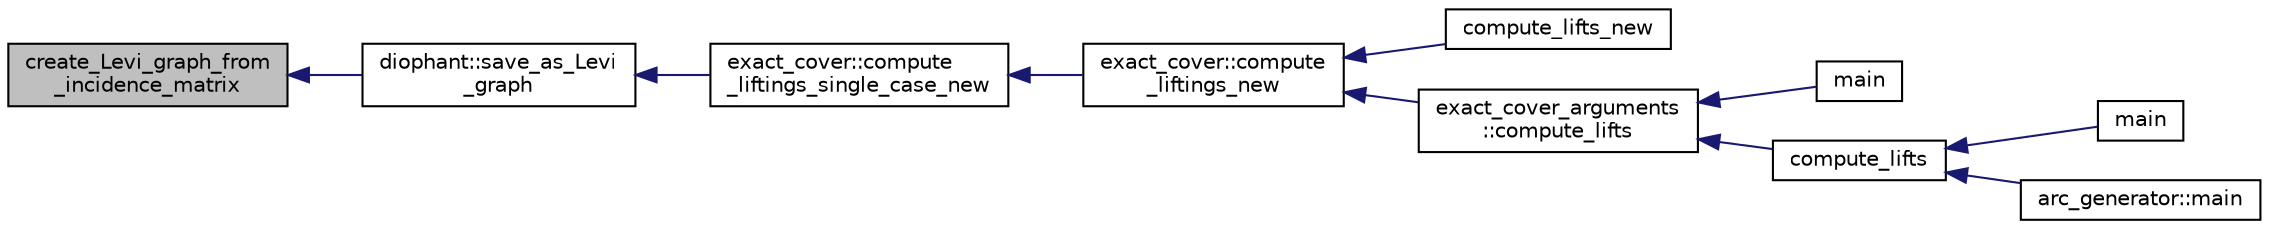 digraph "create_Levi_graph_from_incidence_matrix"
{
  edge [fontname="Helvetica",fontsize="10",labelfontname="Helvetica",labelfontsize="10"];
  node [fontname="Helvetica",fontsize="10",shape=record];
  rankdir="LR";
  Node33 [label="create_Levi_graph_from\l_incidence_matrix",height=0.2,width=0.4,color="black", fillcolor="grey75", style="filled", fontcolor="black"];
  Node33 -> Node34 [dir="back",color="midnightblue",fontsize="10",style="solid",fontname="Helvetica"];
  Node34 [label="diophant::save_as_Levi\l_graph",height=0.2,width=0.4,color="black", fillcolor="white", style="filled",URL="$d7/d9c/classdiophant.html#ae4eb639f6ce4451428a473c5e2be429d"];
  Node34 -> Node35 [dir="back",color="midnightblue",fontsize="10",style="solid",fontname="Helvetica"];
  Node35 [label="exact_cover::compute\l_liftings_single_case_new",height=0.2,width=0.4,color="black", fillcolor="white", style="filled",URL="$df/d94/classexact__cover.html#ab111dd375f84d6f60ec7edeb2b18523e"];
  Node35 -> Node36 [dir="back",color="midnightblue",fontsize="10",style="solid",fontname="Helvetica"];
  Node36 [label="exact_cover::compute\l_liftings_new",height=0.2,width=0.4,color="black", fillcolor="white", style="filled",URL="$df/d94/classexact__cover.html#a1438b5e280f85abcabeb7f68eeabb72b"];
  Node36 -> Node37 [dir="back",color="midnightblue",fontsize="10",style="solid",fontname="Helvetica"];
  Node37 [label="compute_lifts_new",height=0.2,width=0.4,color="black", fillcolor="white", style="filled",URL="$d0/d76/tl__algebra__and__number__theory_8h.html#a7572cd3732ca8df324632282e9002dc4"];
  Node36 -> Node38 [dir="back",color="midnightblue",fontsize="10",style="solid",fontname="Helvetica"];
  Node38 [label="exact_cover_arguments\l::compute_lifts",height=0.2,width=0.4,color="black", fillcolor="white", style="filled",URL="$d3/dae/classexact__cover__arguments.html#ab0cdb09a17201c89aa9f83bd511dbbf7"];
  Node38 -> Node39 [dir="back",color="midnightblue",fontsize="10",style="solid",fontname="Helvetica"];
  Node39 [label="main",height=0.2,width=0.4,color="black", fillcolor="white", style="filled",URL="$dc/df8/spread__classify_8_c.html#a217dbf8b442f20279ea00b898af96f52"];
  Node38 -> Node40 [dir="back",color="midnightblue",fontsize="10",style="solid",fontname="Helvetica"];
  Node40 [label="compute_lifts",height=0.2,width=0.4,color="black", fillcolor="white", style="filled",URL="$d0/d76/tl__algebra__and__number__theory_8h.html#a82fe3b66a6f9d9075eb8847d7bfe556b"];
  Node40 -> Node41 [dir="back",color="midnightblue",fontsize="10",style="solid",fontname="Helvetica"];
  Node41 [label="main",height=0.2,width=0.4,color="black", fillcolor="white", style="filled",URL="$d1/d5e/blt__main_8_c.html#a217dbf8b442f20279ea00b898af96f52"];
  Node40 -> Node42 [dir="back",color="midnightblue",fontsize="10",style="solid",fontname="Helvetica"];
  Node42 [label="arc_generator::main",height=0.2,width=0.4,color="black", fillcolor="white", style="filled",URL="$d4/d21/classarc__generator.html#ad80140b51b165dad1fe6ab232be7829a"];
}

